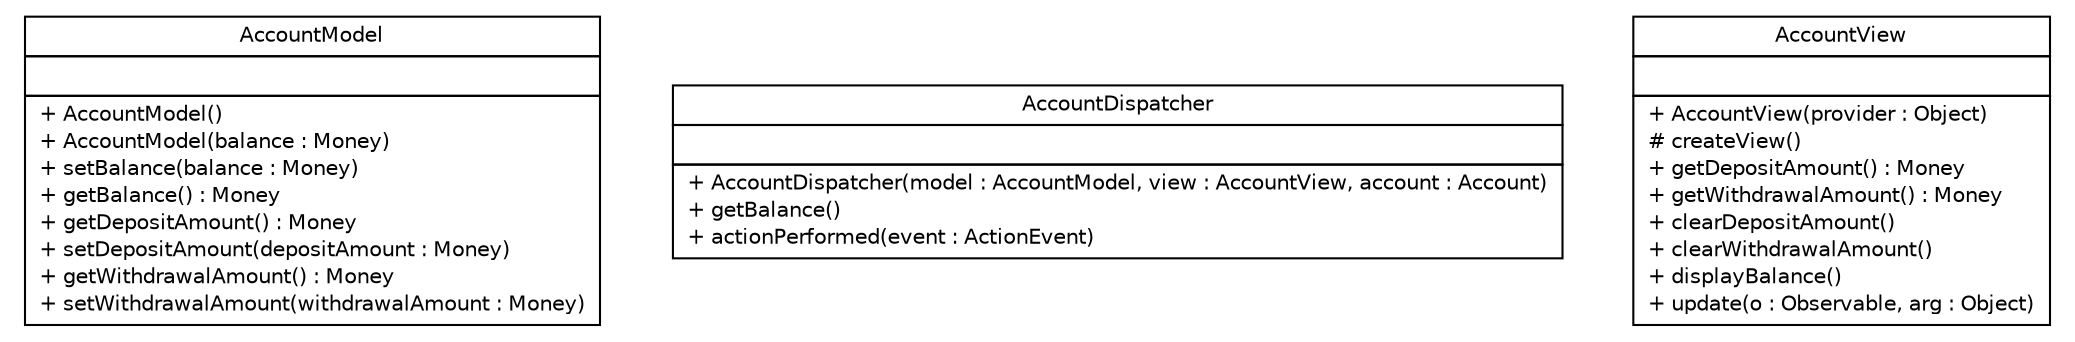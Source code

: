 #!/usr/local/bin/dot
#
# Class diagram 
# Generated by UMLGraph version R5_6 (http://www.umlgraph.org/)
#

digraph G {
	edge [fontname="Helvetica",fontsize=10,labelfontname="Helvetica",labelfontsize=10];
	node [fontname="Helvetica",fontsize=10,shape=plaintext];
	nodesep=0.25;
	ranksep=0.5;
	// sorcer.account.provider.ui.mvc.AccountModel
	c68875 [label=<<table title="sorcer.account.provider.ui.mvc.AccountModel" border="0" cellborder="1" cellspacing="0" cellpadding="2" port="p" href="./AccountModel.html">
		<tr><td><table border="0" cellspacing="0" cellpadding="1">
<tr><td align="center" balign="center"> AccountModel </td></tr>
		</table></td></tr>
		<tr><td><table border="0" cellspacing="0" cellpadding="1">
<tr><td align="left" balign="left">  </td></tr>
		</table></td></tr>
		<tr><td><table border="0" cellspacing="0" cellpadding="1">
<tr><td align="left" balign="left"> + AccountModel() </td></tr>
<tr><td align="left" balign="left"> + AccountModel(balance : Money) </td></tr>
<tr><td align="left" balign="left"> + setBalance(balance : Money) </td></tr>
<tr><td align="left" balign="left"> + getBalance() : Money </td></tr>
<tr><td align="left" balign="left"> + getDepositAmount() : Money </td></tr>
<tr><td align="left" balign="left"> + setDepositAmount(depositAmount : Money) </td></tr>
<tr><td align="left" balign="left"> + getWithdrawalAmount() : Money </td></tr>
<tr><td align="left" balign="left"> + setWithdrawalAmount(withdrawalAmount : Money) </td></tr>
		</table></td></tr>
		</table>>, URL="./AccountModel.html", fontname="Helvetica", fontcolor="black", fontsize=10.0];
	// sorcer.account.provider.ui.mvc.AccountDispatcher
	c68876 [label=<<table title="sorcer.account.provider.ui.mvc.AccountDispatcher" border="0" cellborder="1" cellspacing="0" cellpadding="2" port="p" href="./AccountDispatcher.html">
		<tr><td><table border="0" cellspacing="0" cellpadding="1">
<tr><td align="center" balign="center"> AccountDispatcher </td></tr>
		</table></td></tr>
		<tr><td><table border="0" cellspacing="0" cellpadding="1">
<tr><td align="left" balign="left">  </td></tr>
		</table></td></tr>
		<tr><td><table border="0" cellspacing="0" cellpadding="1">
<tr><td align="left" balign="left"> + AccountDispatcher(model : AccountModel, view : AccountView, account : Account) </td></tr>
<tr><td align="left" balign="left"> + getBalance() </td></tr>
<tr><td align="left" balign="left"> + actionPerformed(event : ActionEvent) </td></tr>
		</table></td></tr>
		</table>>, URL="./AccountDispatcher.html", fontname="Helvetica", fontcolor="black", fontsize=10.0];
	// sorcer.account.provider.ui.mvc.AccountView
	c68877 [label=<<table title="sorcer.account.provider.ui.mvc.AccountView" border="0" cellborder="1" cellspacing="0" cellpadding="2" port="p" href="./AccountView.html">
		<tr><td><table border="0" cellspacing="0" cellpadding="1">
<tr><td align="center" balign="center"> AccountView </td></tr>
		</table></td></tr>
		<tr><td><table border="0" cellspacing="0" cellpadding="1">
<tr><td align="left" balign="left">  </td></tr>
		</table></td></tr>
		<tr><td><table border="0" cellspacing="0" cellpadding="1">
<tr><td align="left" balign="left"> + AccountView(provider : Object) </td></tr>
<tr><td align="left" balign="left"> # createView() </td></tr>
<tr><td align="left" balign="left"> + getDepositAmount() : Money </td></tr>
<tr><td align="left" balign="left"> + getWithdrawalAmount() : Money </td></tr>
<tr><td align="left" balign="left"> + clearDepositAmount() </td></tr>
<tr><td align="left" balign="left"> + clearWithdrawalAmount() </td></tr>
<tr><td align="left" balign="left"> + displayBalance() </td></tr>
<tr><td align="left" balign="left"> + update(o : Observable, arg : Object) </td></tr>
		</table></td></tr>
		</table>>, URL="./AccountView.html", fontname="Helvetica", fontcolor="black", fontsize=10.0];
}

